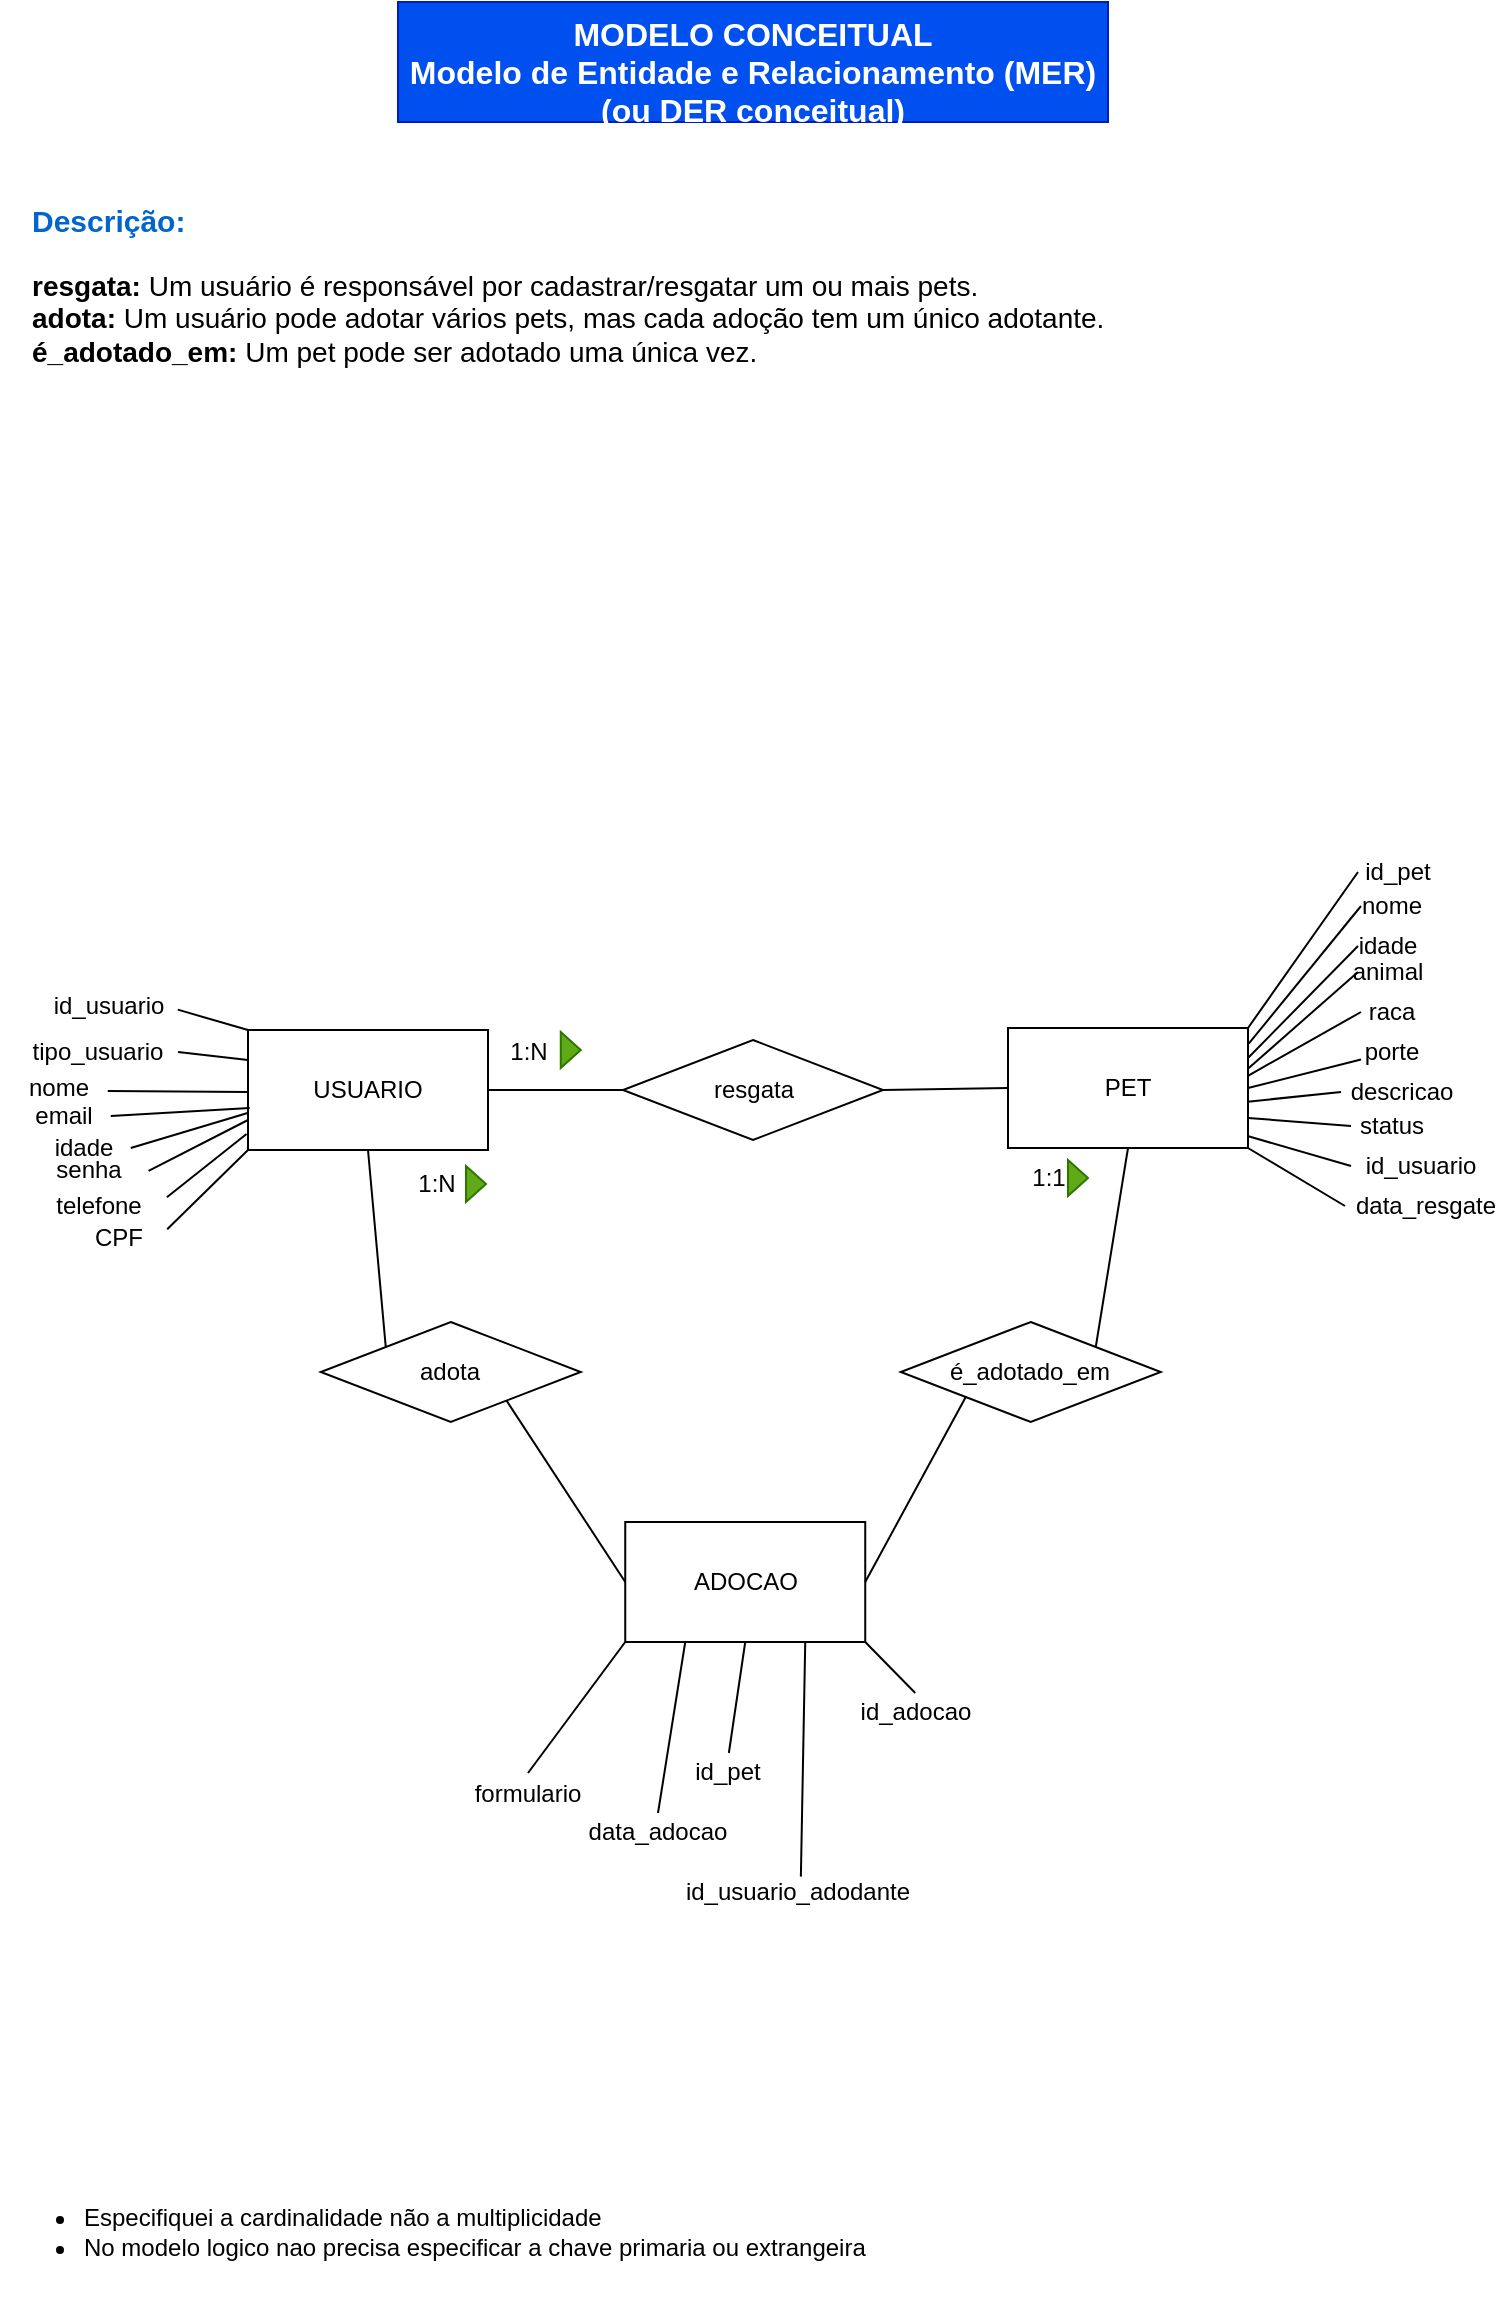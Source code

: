 <mxfile version="27.0.4">
  <diagram name="Página-1" id="emwyUzA-yqGJr40F6UjJ">
    <mxGraphModel grid="1" page="1" gridSize="10" guides="1" tooltips="1" connect="1" arrows="1" fold="1" pageScale="1" pageWidth="827" pageHeight="1169" math="0" shadow="0">
      <root>
        <mxCell id="0" />
        <mxCell id="1" parent="0" />
        <mxCell id="3XJ-CpBbAdkrWe-ieAcc-1" value="" style="endArrow=none;html=1;rounded=0;entryX=0;entryY=1;entryDx=0;entryDy=0;exitX=0.5;exitY=0;exitDx=0;exitDy=0;" edge="1" parent="1" source="3XJ-CpBbAdkrWe-ieAcc-3" target="3XJ-CpBbAdkrWe-ieAcc-25">
          <mxGeometry width="50" height="50" relative="1" as="geometry">
            <mxPoint x="-1385" y="-275" as="sourcePoint" />
            <mxPoint x="-1322.88" y="-270" as="targetPoint" />
          </mxGeometry>
        </mxCell>
        <mxCell id="3XJ-CpBbAdkrWe-ieAcc-2" value="status" style="text;html=1;align=center;verticalAlign=middle;whiteSpace=wrap;rounded=0;" vertex="1" parent="1">
          <mxGeometry x="-978.5" y="-603" width="40" height="30" as="geometry" />
        </mxCell>
        <mxCell id="3XJ-CpBbAdkrWe-ieAcc-3" value="formulario" style="text;html=1;align=center;verticalAlign=middle;whiteSpace=wrap;rounded=0;" vertex="1" parent="1">
          <mxGeometry x="-1430" y="-264.5" width="80" height="20" as="geometry" />
        </mxCell>
        <mxCell id="3XJ-CpBbAdkrWe-ieAcc-4" value="USUARIO" style="rounded=0;whiteSpace=wrap;html=1;" vertex="1" parent="1">
          <mxGeometry x="-1530" y="-636" width="120" height="60" as="geometry" />
        </mxCell>
        <mxCell id="3XJ-CpBbAdkrWe-ieAcc-5" value="data_resgate" style="text;html=1;align=center;verticalAlign=middle;whiteSpace=wrap;rounded=0;" vertex="1" parent="1">
          <mxGeometry x="-981.5" y="-563" width="80" height="30" as="geometry" />
        </mxCell>
        <mxCell id="3XJ-CpBbAdkrWe-ieAcc-6" value="" style="endArrow=none;html=1;rounded=0;entryX=0;entryY=0;entryDx=0;entryDy=0;exitX=0.936;exitY=0.561;exitDx=0;exitDy=0;exitPerimeter=0;" edge="1" parent="1" source="3XJ-CpBbAdkrWe-ieAcc-8" target="3XJ-CpBbAdkrWe-ieAcc-4">
          <mxGeometry width="50" height="50" relative="1" as="geometry">
            <mxPoint x="-1301.88" y="-648.17" as="sourcePoint" />
            <mxPoint x="-1956" y="-270" as="targetPoint" />
          </mxGeometry>
        </mxCell>
        <mxCell id="3XJ-CpBbAdkrWe-ieAcc-7" value="id_pet" style="text;html=1;align=center;verticalAlign=middle;whiteSpace=wrap;rounded=0;" vertex="1" parent="1">
          <mxGeometry x="-975" y="-730" width="40" height="30" as="geometry" />
        </mxCell>
        <mxCell id="3XJ-CpBbAdkrWe-ieAcc-8" value="id_usuario" style="text;html=1;align=center;verticalAlign=middle;resizable=0;points=[];autosize=1;strokeColor=none;fillColor=none;" vertex="1" parent="1">
          <mxGeometry x="-1640" y="-663" width="80" height="30" as="geometry" />
        </mxCell>
        <mxCell id="3XJ-CpBbAdkrWe-ieAcc-9" value="descricao" style="text;html=1;align=center;verticalAlign=middle;whiteSpace=wrap;rounded=0;" vertex="1" parent="1">
          <mxGeometry x="-983.5" y="-620" width="60" height="30" as="geometry" />
        </mxCell>
        <mxCell id="3XJ-CpBbAdkrWe-ieAcc-10" value="nome" style="text;html=1;align=center;verticalAlign=middle;whiteSpace=wrap;rounded=0;" vertex="1" parent="1">
          <mxGeometry x="-973.5" y="-713" width="30" height="30" as="geometry" />
        </mxCell>
        <mxCell id="3XJ-CpBbAdkrWe-ieAcc-11" value="porte" style="text;html=1;align=center;verticalAlign=middle;whiteSpace=wrap;rounded=0;" vertex="1" parent="1">
          <mxGeometry x="-973.5" y="-640" width="30" height="30" as="geometry" />
        </mxCell>
        <mxCell id="3XJ-CpBbAdkrWe-ieAcc-12" value="id_usuario" style="text;html=1;align=center;verticalAlign=middle;whiteSpace=wrap;rounded=0;" vertex="1" parent="1">
          <mxGeometry x="-978.5" y="-583" width="68.5" height="30" as="geometry" />
        </mxCell>
        <mxCell id="3XJ-CpBbAdkrWe-ieAcc-13" value="raca" style="text;html=1;align=center;verticalAlign=middle;whiteSpace=wrap;rounded=0;" vertex="1" parent="1">
          <mxGeometry x="-973.5" y="-660" width="30" height="30" as="geometry" />
        </mxCell>
        <mxCell id="3XJ-CpBbAdkrWe-ieAcc-14" value="idade" style="text;html=1;align=center;verticalAlign=middle;whiteSpace=wrap;rounded=0;" vertex="1" parent="1">
          <mxGeometry x="-975" y="-693" width="30" height="30" as="geometry" />
        </mxCell>
        <mxCell id="3XJ-CpBbAdkrWe-ieAcc-15" value="PET" style="rounded=0;whiteSpace=wrap;html=1;" vertex="1" parent="1">
          <mxGeometry x="-1150" y="-637" width="120" height="60" as="geometry" />
        </mxCell>
        <mxCell id="3XJ-CpBbAdkrWe-ieAcc-16" value="" style="endArrow=none;html=1;rounded=0;exitX=0;exitY=0.5;exitDx=0;exitDy=0;entryX=1;entryY=0;entryDx=0;entryDy=0;" edge="1" parent="1" source="3XJ-CpBbAdkrWe-ieAcc-7" target="3XJ-CpBbAdkrWe-ieAcc-15">
          <mxGeometry width="50" height="50" relative="1" as="geometry">
            <mxPoint x="-1170" y="-787" as="sourcePoint" />
            <mxPoint x="-1063" y="-792" as="targetPoint" />
          </mxGeometry>
        </mxCell>
        <mxCell id="3XJ-CpBbAdkrWe-ieAcc-17" value="" style="endArrow=none;html=1;rounded=0;exitX=0;exitY=0.5;exitDx=0;exitDy=0;entryX=1;entryY=0.75;entryDx=0;entryDy=0;" edge="1" parent="1" source="3XJ-CpBbAdkrWe-ieAcc-2" target="3XJ-CpBbAdkrWe-ieAcc-15">
          <mxGeometry width="50" height="50" relative="1" as="geometry">
            <mxPoint x="-1170" y="-804" as="sourcePoint" />
            <mxPoint x="-1034" y="-734" as="targetPoint" />
          </mxGeometry>
        </mxCell>
        <mxCell id="3XJ-CpBbAdkrWe-ieAcc-18" value="" style="endArrow=none;html=1;rounded=0;exitX=0;exitY=0.5;exitDx=0;exitDy=0;entryX=1;entryY=0.398;entryDx=0;entryDy=0;entryPerimeter=0;" edge="1" parent="1" source="3XJ-CpBbAdkrWe-ieAcc-13" target="3XJ-CpBbAdkrWe-ieAcc-15">
          <mxGeometry width="50" height="50" relative="1" as="geometry">
            <mxPoint x="-1200" y="-834" as="sourcePoint" />
            <mxPoint x="-1060" y="-761" as="targetPoint" />
          </mxGeometry>
        </mxCell>
        <mxCell id="3XJ-CpBbAdkrWe-ieAcc-19" value="" style="endArrow=none;html=1;rounded=0;exitX=0;exitY=0.5;exitDx=0;exitDy=0;entryX=0.998;entryY=0.9;entryDx=0;entryDy=0;entryPerimeter=0;" edge="1" parent="1" source="3XJ-CpBbAdkrWe-ieAcc-12" target="3XJ-CpBbAdkrWe-ieAcc-15">
          <mxGeometry width="50" height="50" relative="1" as="geometry">
            <mxPoint x="-1160" y="-794" as="sourcePoint" />
            <mxPoint x="-1054" y="-739" as="targetPoint" />
          </mxGeometry>
        </mxCell>
        <mxCell id="3XJ-CpBbAdkrWe-ieAcc-20" value="" style="endArrow=none;html=1;rounded=0;entryX=1;entryY=0.5;entryDx=0;entryDy=0;" edge="1" parent="1" source="3XJ-CpBbAdkrWe-ieAcc-11" target="3XJ-CpBbAdkrWe-ieAcc-15">
          <mxGeometry width="50" height="50" relative="1" as="geometry">
            <mxPoint x="-1190" y="-824" as="sourcePoint" />
            <mxPoint x="-1054" y="-754" as="targetPoint" />
          </mxGeometry>
        </mxCell>
        <mxCell id="3XJ-CpBbAdkrWe-ieAcc-21" value="" style="endArrow=none;html=1;rounded=0;exitX=0;exitY=0.5;exitDx=0;exitDy=0;entryX=1;entryY=1;entryDx=0;entryDy=0;" edge="1" parent="1" source="3XJ-CpBbAdkrWe-ieAcc-5" target="3XJ-CpBbAdkrWe-ieAcc-15">
          <mxGeometry width="50" height="50" relative="1" as="geometry">
            <mxPoint x="-1200" y="-697" as="sourcePoint" />
            <mxPoint x="-1054" y="-734" as="targetPoint" />
          </mxGeometry>
        </mxCell>
        <mxCell id="3XJ-CpBbAdkrWe-ieAcc-22" value="" style="endArrow=none;html=1;rounded=0;entryX=0.999;entryY=0.614;entryDx=0;entryDy=0;entryPerimeter=0;exitX=0;exitY=0.5;exitDx=0;exitDy=0;" edge="1" parent="1" source="3XJ-CpBbAdkrWe-ieAcc-9" target="3XJ-CpBbAdkrWe-ieAcc-15">
          <mxGeometry width="50" height="50" relative="1" as="geometry">
            <mxPoint x="-910" y="-600" as="sourcePoint" />
            <mxPoint x="-1044" y="-744" as="targetPoint" />
          </mxGeometry>
        </mxCell>
        <mxCell id="3XJ-CpBbAdkrWe-ieAcc-23" value="" style="endArrow=none;html=1;rounded=0;exitX=0;exitY=0.5;exitDx=0;exitDy=0;entryX=1.003;entryY=0.131;entryDx=0;entryDy=0;entryPerimeter=0;" edge="1" parent="1" source="3XJ-CpBbAdkrWe-ieAcc-10" target="3XJ-CpBbAdkrWe-ieAcc-15">
          <mxGeometry width="50" height="50" relative="1" as="geometry">
            <mxPoint x="-1210" y="-877" as="sourcePoint" />
            <mxPoint x="-1063" y="-772" as="targetPoint" />
          </mxGeometry>
        </mxCell>
        <mxCell id="3XJ-CpBbAdkrWe-ieAcc-24" value="" style="endArrow=none;html=1;rounded=0;exitX=0;exitY=0.5;exitDx=0;exitDy=0;entryX=1;entryY=0.25;entryDx=0;entryDy=0;" edge="1" parent="1" source="3XJ-CpBbAdkrWe-ieAcc-14" target="3XJ-CpBbAdkrWe-ieAcc-15">
          <mxGeometry width="50" height="50" relative="1" as="geometry">
            <mxPoint x="-1200" y="-857" as="sourcePoint" />
            <mxPoint x="-1070" y="-772" as="targetPoint" />
          </mxGeometry>
        </mxCell>
        <mxCell id="3XJ-CpBbAdkrWe-ieAcc-25" value="ADOCAO" style="rounded=0;whiteSpace=wrap;html=1;" vertex="1" parent="1">
          <mxGeometry x="-1341.38" y="-390" width="120" height="60" as="geometry" />
        </mxCell>
        <mxCell id="3XJ-CpBbAdkrWe-ieAcc-26" value="id_adocao" style="text;html=1;align=center;verticalAlign=middle;whiteSpace=wrap;rounded=0;" vertex="1" parent="1">
          <mxGeometry x="-1226.38" y="-304.5" width="60" height="19.5" as="geometry" />
        </mxCell>
        <mxCell id="3XJ-CpBbAdkrWe-ieAcc-27" value="data_adocao" style="text;html=1;align=center;verticalAlign=middle;whiteSpace=wrap;rounded=0;" vertex="1" parent="1">
          <mxGeometry x="-1365" y="-244.5" width="80" height="19.5" as="geometry" />
        </mxCell>
        <mxCell id="3XJ-CpBbAdkrWe-ieAcc-28" value="id_pet" style="text;html=1;align=center;verticalAlign=middle;whiteSpace=wrap;rounded=0;" vertex="1" parent="1">
          <mxGeometry x="-1309.57" y="-274.5" width="40" height="19.5" as="geometry" />
        </mxCell>
        <mxCell id="3XJ-CpBbAdkrWe-ieAcc-29" value="" style="endArrow=none;html=1;rounded=0;exitX=0.5;exitY=0;exitDx=0;exitDy=0;entryX=1;entryY=1;entryDx=0;entryDy=0;" edge="1" parent="1" source="3XJ-CpBbAdkrWe-ieAcc-26" target="3XJ-CpBbAdkrWe-ieAcc-25">
          <mxGeometry width="50" height="50" relative="1" as="geometry">
            <mxPoint x="-1469.88" y="-330" as="sourcePoint" />
            <mxPoint x="-1362.88" y="-335" as="targetPoint" />
          </mxGeometry>
        </mxCell>
        <mxCell id="3XJ-CpBbAdkrWe-ieAcc-30" value="" style="endArrow=none;html=1;rounded=0;exitX=0.5;exitY=0;exitDx=0;exitDy=0;entryX=0.25;entryY=1;entryDx=0;entryDy=0;" edge="1" parent="1" source="3XJ-CpBbAdkrWe-ieAcc-27" target="3XJ-CpBbAdkrWe-ieAcc-25">
          <mxGeometry width="50" height="50" relative="1" as="geometry">
            <mxPoint x="-1499.88" y="-377" as="sourcePoint" />
            <mxPoint x="-1363.88" y="-307" as="targetPoint" />
          </mxGeometry>
        </mxCell>
        <mxCell id="3XJ-CpBbAdkrWe-ieAcc-31" value="" style="endArrow=none;html=1;rounded=0;exitX=0.512;exitY=0.093;exitDx=0;exitDy=0;entryX=0.75;entryY=1;entryDx=0;entryDy=0;exitPerimeter=0;" edge="1" parent="1" source="3XJ-CpBbAdkrWe-ieAcc-48" target="3XJ-CpBbAdkrWe-ieAcc-25">
          <mxGeometry width="50" height="50" relative="1" as="geometry">
            <mxPoint x="-1509.88" y="-420" as="sourcePoint" />
            <mxPoint x="-1332.88" y="-315" as="targetPoint" />
          </mxGeometry>
        </mxCell>
        <mxCell id="3XJ-CpBbAdkrWe-ieAcc-32" value="" style="endArrow=none;html=1;rounded=0;exitX=0.997;exitY=0.552;exitDx=0;exitDy=0;exitPerimeter=0;" edge="1" parent="1" source="3XJ-CpBbAdkrWe-ieAcc-33">
          <mxGeometry width="50" height="50" relative="1" as="geometry">
            <mxPoint x="-1295" y="-470" as="sourcePoint" />
            <mxPoint x="-1530" y="-605" as="targetPoint" />
          </mxGeometry>
        </mxCell>
        <mxCell id="3XJ-CpBbAdkrWe-ieAcc-33" value="nome" style="text;html=1;align=center;verticalAlign=middle;resizable=0;points=[];autosize=1;strokeColor=none;fillColor=none;" vertex="1" parent="1">
          <mxGeometry x="-1650" y="-622" width="50" height="30" as="geometry" />
        </mxCell>
        <mxCell id="3XJ-CpBbAdkrWe-ieAcc-34" value="" style="endArrow=none;html=1;rounded=0;entryX=0;entryY=0.75;entryDx=0;entryDy=0;exitX=1.005;exitY=0.514;exitDx=0;exitDy=0;exitPerimeter=0;" edge="1" parent="1" source="3XJ-CpBbAdkrWe-ieAcc-35" target="3XJ-CpBbAdkrWe-ieAcc-4">
          <mxGeometry width="50" height="50" relative="1" as="geometry">
            <mxPoint x="-1273.56" y="-448" as="sourcePoint" />
            <mxPoint x="-1420" y="-436.24" as="targetPoint" />
          </mxGeometry>
        </mxCell>
        <mxCell id="3XJ-CpBbAdkrWe-ieAcc-35" value="senha" style="text;html=1;align=center;verticalAlign=middle;resizable=0;points=[];autosize=1;strokeColor=none;fillColor=none;" vertex="1" parent="1">
          <mxGeometry x="-1640" y="-581" width="60" height="30" as="geometry" />
        </mxCell>
        <mxCell id="3XJ-CpBbAdkrWe-ieAcc-36" value="" style="endArrow=none;html=1;rounded=0;entryX=-0.006;entryY=0.867;entryDx=0;entryDy=0;exitX=0.992;exitY=0.355;exitDx=0;exitDy=0;exitPerimeter=0;entryPerimeter=0;" edge="1" parent="1" source="3XJ-CpBbAdkrWe-ieAcc-37" target="3XJ-CpBbAdkrWe-ieAcc-4">
          <mxGeometry width="50" height="50" relative="1" as="geometry">
            <mxPoint x="-1295" y="-400" as="sourcePoint" />
            <mxPoint x="-1421" y="-426" as="targetPoint" />
          </mxGeometry>
        </mxCell>
        <mxCell id="3XJ-CpBbAdkrWe-ieAcc-37" value="telefone" style="text;html=1;align=center;verticalAlign=middle;resizable=0;points=[];autosize=1;strokeColor=none;fillColor=none;" vertex="1" parent="1">
          <mxGeometry x="-1640" y="-563" width="70" height="30" as="geometry" />
        </mxCell>
        <mxCell id="3XJ-CpBbAdkrWe-ieAcc-38" value="resgata" style="rhombus;whiteSpace=wrap;html=1;" vertex="1" parent="1">
          <mxGeometry x="-1342.5" y="-631" width="130" height="50" as="geometry" />
        </mxCell>
        <mxCell id="3XJ-CpBbAdkrWe-ieAcc-39" value="adota" style="rhombus;whiteSpace=wrap;html=1;" vertex="1" parent="1">
          <mxGeometry x="-1493.62" y="-490" width="130" height="50" as="geometry" />
        </mxCell>
        <mxCell id="3XJ-CpBbAdkrWe-ieAcc-40" value="" style="endArrow=none;html=1;rounded=0;entryX=1;entryY=0.5;entryDx=0;entryDy=0;exitX=0;exitY=0.5;exitDx=0;exitDy=0;" edge="1" parent="1" source="3XJ-CpBbAdkrWe-ieAcc-38" target="3XJ-CpBbAdkrWe-ieAcc-4">
          <mxGeometry width="50" height="50" relative="1" as="geometry">
            <mxPoint x="-1025" y="-368" as="sourcePoint" />
            <mxPoint x="-975" y="-418" as="targetPoint" />
          </mxGeometry>
        </mxCell>
        <mxCell id="3XJ-CpBbAdkrWe-ieAcc-41" value="" style="endArrow=none;html=1;rounded=0;entryX=1;entryY=0.5;entryDx=0;entryDy=0;exitX=0;exitY=0.5;exitDx=0;exitDy=0;" edge="1" parent="1" source="3XJ-CpBbAdkrWe-ieAcc-15" target="3XJ-CpBbAdkrWe-ieAcc-38">
          <mxGeometry width="50" height="50" relative="1" as="geometry">
            <mxPoint x="-1217.5" y="-583" as="sourcePoint" />
            <mxPoint x="-1136.5" y="-583" as="targetPoint" />
          </mxGeometry>
        </mxCell>
        <mxCell id="3XJ-CpBbAdkrWe-ieAcc-42" value="MODELO CONCEITUAL&#xa;Modelo de Entidade e Relacionamento (MER) (ou DER conceitual)" style="text;whiteSpace=wrap;fontStyle=1;labelBackgroundColor=light-dark(default, #fd0d0d);fillColor=#0050ef;fontColor=#ffffff;strokeColor=#001DBC;gradientColor=none;align=center;fontSize=16;" vertex="1" parent="1">
          <mxGeometry x="-1455" y="-1150" width="355" height="60" as="geometry" />
        </mxCell>
        <mxCell id="3XJ-CpBbAdkrWe-ieAcc-43" value="" style="endArrow=none;html=1;rounded=0;entryX=0.5;entryY=1;entryDx=0;entryDy=0;exitX=0;exitY=0;exitDx=0;exitDy=0;" edge="1" parent="1" source="3XJ-CpBbAdkrWe-ieAcc-39" target="3XJ-CpBbAdkrWe-ieAcc-4">
          <mxGeometry width="50" height="50" relative="1" as="geometry">
            <mxPoint x="-996" y="-538" as="sourcePoint" />
            <mxPoint x="-915" y="-538" as="targetPoint" />
          </mxGeometry>
        </mxCell>
        <mxCell id="3XJ-CpBbAdkrWe-ieAcc-44" value="" style="endArrow=none;html=1;rounded=0;exitX=0;exitY=0.5;exitDx=0;exitDy=0;entryX=0.715;entryY=0.788;entryDx=0;entryDy=0;entryPerimeter=0;" edge="1" parent="1" source="3XJ-CpBbAdkrWe-ieAcc-25" target="3XJ-CpBbAdkrWe-ieAcc-39">
          <mxGeometry width="50" height="50" relative="1" as="geometry">
            <mxPoint x="-997" y="-430" as="sourcePoint" />
            <mxPoint x="-1375" y="-427" as="targetPoint" />
          </mxGeometry>
        </mxCell>
        <mxCell id="3XJ-CpBbAdkrWe-ieAcc-45" value="&lt;div style=&quot;&quot;&gt;&lt;strong data-end=&quot;274&quot; data-start=&quot;260&quot; style=&quot;background-color: transparent;&quot;&gt;&lt;font&gt;&lt;font&gt;&lt;font style=&quot;color: light-dark(rgb(0, 102, 204), rgb(51, 153, 255)); font-size: 15px;&quot;&gt;Descrição:&lt;br&gt;&lt;/font&gt;&lt;/font&gt;&lt;/font&gt;&lt;br&gt;&lt;/strong&gt;&lt;/div&gt;&lt;font style=&quot;font-size: 14px;&quot;&gt;&lt;b style=&quot;&quot;&gt;resgata:&lt;/b&gt; Um usuário é responsável por cadastrar/resgatar um ou mais pets.&lt;/font&gt;&lt;div&gt;&lt;font style=&quot;font-size: 14px;&quot;&gt;&lt;b&gt;adota:&amp;nbsp;&lt;/b&gt;Um usuário pode adotar vários pets, mas cada adoção tem um único adotante.&lt;br&gt;&lt;/font&gt;&lt;div&gt;&lt;font style=&quot;font-size: 14px;&quot;&gt;&lt;b style=&quot;&quot;&gt;é_adotado_em:&lt;/b&gt;&amp;nbsp;Um pet pode ser adotado uma única vez.&lt;/font&gt;&lt;/div&gt;&lt;/div&gt;" style="text;html=1;align=left;verticalAlign=middle;resizable=0;points=[];autosize=1;strokeColor=none;fillColor=none;" vertex="1" parent="1">
          <mxGeometry x="-1640" y="-1058.18" width="560" height="100" as="geometry" />
        </mxCell>
        <mxCell id="3XJ-CpBbAdkrWe-ieAcc-46" value="é_adotado_em" style="rhombus;whiteSpace=wrap;html=1;" vertex="1" parent="1">
          <mxGeometry x="-1203.62" y="-490" width="130" height="50" as="geometry" />
        </mxCell>
        <mxCell id="3XJ-CpBbAdkrWe-ieAcc-47" value="" style="endArrow=none;html=1;rounded=0;exitX=0.5;exitY=0;exitDx=0;exitDy=0;entryX=0.5;entryY=1;entryDx=0;entryDy=0;" edge="1" parent="1" source="3XJ-CpBbAdkrWe-ieAcc-28" target="3XJ-CpBbAdkrWe-ieAcc-25">
          <mxGeometry width="50" height="50" relative="1" as="geometry">
            <mxPoint x="-1321.38" y="-190" as="sourcePoint" />
            <mxPoint x="-1281.38" y="-305" as="targetPoint" />
          </mxGeometry>
        </mxCell>
        <mxCell id="3XJ-CpBbAdkrWe-ieAcc-48" value="id_usuario_adodante" style="text;html=1;align=center;verticalAlign=middle;whiteSpace=wrap;rounded=0;" vertex="1" parent="1">
          <mxGeometry x="-1315" y="-214.5" width="120" height="19.5" as="geometry" />
        </mxCell>
        <mxCell id="3XJ-CpBbAdkrWe-ieAcc-49" value="" style="endArrow=none;html=1;rounded=0;exitX=0;exitY=1;exitDx=0;exitDy=0;entryX=1;entryY=0.5;entryDx=0;entryDy=0;" edge="1" parent="1" source="3XJ-CpBbAdkrWe-ieAcc-46" target="3XJ-CpBbAdkrWe-ieAcc-25">
          <mxGeometry width="50" height="50" relative="1" as="geometry">
            <mxPoint x="-1248" y="-359" as="sourcePoint" />
            <mxPoint x="-1315" y="-448" as="targetPoint" />
          </mxGeometry>
        </mxCell>
        <mxCell id="3XJ-CpBbAdkrWe-ieAcc-50" value="" style="endArrow=none;html=1;rounded=0;exitX=1;exitY=0;exitDx=0;exitDy=0;entryX=0.5;entryY=1;entryDx=0;entryDy=0;" edge="1" parent="1" source="3XJ-CpBbAdkrWe-ieAcc-46" target="3XJ-CpBbAdkrWe-ieAcc-15">
          <mxGeometry width="50" height="50" relative="1" as="geometry">
            <mxPoint x="-1320" y="-362" as="sourcePoint" />
            <mxPoint x="-1387" y="-451" as="targetPoint" />
          </mxGeometry>
        </mxCell>
        <mxCell id="3XJ-CpBbAdkrWe-ieAcc-51" value="" style="group" connectable="0" vertex="1" parent="1">
          <mxGeometry x="-1410" y="-640" width="46.38" height="30" as="geometry" />
        </mxCell>
        <mxCell id="3XJ-CpBbAdkrWe-ieAcc-52" value="1:N" style="text;html=1;align=center;verticalAlign=middle;resizable=0;points=[];autosize=1;strokeColor=none;fillColor=none;" vertex="1" parent="3XJ-CpBbAdkrWe-ieAcc-51">
          <mxGeometry width="40" height="30" as="geometry" />
        </mxCell>
        <mxCell id="3XJ-CpBbAdkrWe-ieAcc-53" value="" style="triangle;whiteSpace=wrap;html=1;fillColor=#60a917;fontColor=#ffffff;strokeColor=#2D7600;" vertex="1" parent="3XJ-CpBbAdkrWe-ieAcc-51">
          <mxGeometry x="36.38" y="5" width="10" height="18" as="geometry" />
        </mxCell>
        <mxCell id="3XJ-CpBbAdkrWe-ieAcc-54" value="" style="group" connectable="0" vertex="1" parent="1">
          <mxGeometry x="-1456" y="-574" width="45" height="30" as="geometry" />
        </mxCell>
        <mxCell id="3XJ-CpBbAdkrWe-ieAcc-55" value="1:N" style="text;html=1;align=center;verticalAlign=middle;resizable=0;points=[];autosize=1;strokeColor=none;fillColor=none;" vertex="1" parent="3XJ-CpBbAdkrWe-ieAcc-54">
          <mxGeometry width="40" height="30" as="geometry" />
        </mxCell>
        <mxCell id="3XJ-CpBbAdkrWe-ieAcc-56" value="" style="triangle;whiteSpace=wrap;html=1;fillColor=#60a917;fontColor=#ffffff;strokeColor=#2D7600;" vertex="1" parent="3XJ-CpBbAdkrWe-ieAcc-54">
          <mxGeometry x="35" y="6" width="10" height="18" as="geometry" />
        </mxCell>
        <mxCell id="3XJ-CpBbAdkrWe-ieAcc-57" value="" style="group" connectable="0" vertex="1" parent="1">
          <mxGeometry x="-1150" y="-577" width="40" height="30" as="geometry" />
        </mxCell>
        <mxCell id="3XJ-CpBbAdkrWe-ieAcc-58" value="1:1" style="text;html=1;align=center;verticalAlign=middle;resizable=0;points=[];autosize=1;strokeColor=none;fillColor=none;" vertex="1" parent="3XJ-CpBbAdkrWe-ieAcc-57">
          <mxGeometry width="40" height="30" as="geometry" />
        </mxCell>
        <mxCell id="3XJ-CpBbAdkrWe-ieAcc-59" value="" style="triangle;whiteSpace=wrap;html=1;fillColor=#60a917;fontColor=#ffffff;strokeColor=#2D7600;" vertex="1" parent="3XJ-CpBbAdkrWe-ieAcc-57">
          <mxGeometry x="30" y="6" width="10" height="18" as="geometry" />
        </mxCell>
        <mxCell id="3XJ-CpBbAdkrWe-ieAcc-60" value="&lt;ul&gt;&lt;li&gt;Especifiquei a cardinalidade não a multiplicidade&lt;/li&gt;&lt;li style=&quot;&quot;&gt;No modelo logico nao precisa especificar a chave primaria ou extrangeira&lt;/li&gt;&lt;/ul&gt;" style="text;html=1;align=left;verticalAlign=middle;resizable=0;points=[];autosize=1;strokeColor=none;fillColor=none;" vertex="1" parent="1">
          <mxGeometry x="-1653.62" y="-70" width="450" height="70" as="geometry" />
        </mxCell>
        <mxCell id="3XJ-CpBbAdkrWe-ieAcc-61" value="" style="endArrow=none;html=1;rounded=0;exitX=1;exitY=0.5;exitDx=0;exitDy=0;entryX=0;entryY=0.25;entryDx=0;entryDy=0;" edge="1" parent="1" source="3XJ-CpBbAdkrWe-ieAcc-62" target="3XJ-CpBbAdkrWe-ieAcc-4">
          <mxGeometry width="50" height="50" relative="1" as="geometry">
            <mxPoint x="-1584.72" y="-629.35" as="sourcePoint" />
            <mxPoint x="-1530" y="-547" as="targetPoint" />
          </mxGeometry>
        </mxCell>
        <mxCell id="3XJ-CpBbAdkrWe-ieAcc-62" value="tipo_usuario" style="text;html=1;align=center;verticalAlign=middle;whiteSpace=wrap;rounded=0;" vertex="1" parent="1">
          <mxGeometry x="-1645" y="-635" width="80" height="20" as="geometry" />
        </mxCell>
        <mxCell id="3XJ-CpBbAdkrWe-ieAcc-63" value="" style="endArrow=none;html=1;rounded=0;entryX=0.007;entryY=0.65;entryDx=0;entryDy=0;exitX=1;exitY=0.5;exitDx=0;exitDy=0;entryPerimeter=0;" edge="1" parent="1" source="3XJ-CpBbAdkrWe-ieAcc-64" target="3XJ-CpBbAdkrWe-ieAcc-4">
          <mxGeometry width="50" height="50" relative="1" as="geometry">
            <mxPoint x="-1560.56" y="-506.35" as="sourcePoint" />
            <mxPoint x="-1525" y="-520" as="targetPoint" />
          </mxGeometry>
        </mxCell>
        <mxCell id="3XJ-CpBbAdkrWe-ieAcc-64" value="email" style="text;html=1;align=center;verticalAlign=middle;whiteSpace=wrap;rounded=0;" vertex="1" parent="1">
          <mxGeometry x="-1645" y="-603" width="46.38" height="20" as="geometry" />
        </mxCell>
        <mxCell id="3XJ-CpBbAdkrWe-ieAcc-65" value="" style="endArrow=none;html=1;rounded=0;exitX=1;exitY=0.5;exitDx=0;exitDy=0;entryX=0.002;entryY=0.69;entryDx=0;entryDy=0;entryPerimeter=0;" edge="1" parent="1" source="3XJ-CpBbAdkrWe-ieAcc-66" target="3XJ-CpBbAdkrWe-ieAcc-4">
          <mxGeometry width="50" height="50" relative="1" as="geometry">
            <mxPoint x="-1550.56" y="-496.35" as="sourcePoint" />
            <mxPoint x="-1530" y="-600" as="targetPoint" />
          </mxGeometry>
        </mxCell>
        <mxCell id="3XJ-CpBbAdkrWe-ieAcc-66" value="idade" style="text;html=1;align=center;verticalAlign=middle;whiteSpace=wrap;rounded=0;" vertex="1" parent="1">
          <mxGeometry x="-1635" y="-587" width="46.38" height="20" as="geometry" />
        </mxCell>
        <mxCell id="3XJ-CpBbAdkrWe-ieAcc-67" value="animal" style="text;html=1;align=center;verticalAlign=middle;whiteSpace=wrap;rounded=0;" vertex="1" parent="1">
          <mxGeometry x="-975" y="-680" width="30" height="30" as="geometry" />
        </mxCell>
        <mxCell id="3XJ-CpBbAdkrWe-ieAcc-68" value="" style="endArrow=none;html=1;rounded=0;exitX=0;exitY=0.5;exitDx=0;exitDy=0;entryX=1.001;entryY=0.337;entryDx=0;entryDy=0;entryPerimeter=0;" edge="1" parent="1" source="3XJ-CpBbAdkrWe-ieAcc-67" target="3XJ-CpBbAdkrWe-ieAcc-15">
          <mxGeometry width="50" height="50" relative="1" as="geometry">
            <mxPoint x="-1190" y="-847" as="sourcePoint" />
            <mxPoint x="-1020" y="-612" as="targetPoint" />
          </mxGeometry>
        </mxCell>
        <mxCell id="3XJ-CpBbAdkrWe-ieAcc-69" value="" style="endArrow=none;html=1;rounded=0;entryX=0;entryY=1;entryDx=0;entryDy=0;exitX=0.992;exitY=0.355;exitDx=0;exitDy=0;exitPerimeter=0;" edge="1" parent="1" source="3XJ-CpBbAdkrWe-ieAcc-70" target="3XJ-CpBbAdkrWe-ieAcc-4">
          <mxGeometry width="50" height="50" relative="1" as="geometry">
            <mxPoint x="-1285" y="-390" as="sourcePoint" />
            <mxPoint x="-1520" y="-566" as="targetPoint" />
          </mxGeometry>
        </mxCell>
        <mxCell id="3XJ-CpBbAdkrWe-ieAcc-70" value="CPF" style="text;html=1;align=center;verticalAlign=middle;resizable=0;points=[];autosize=1;strokeColor=none;fillColor=none;" vertex="1" parent="1">
          <mxGeometry x="-1620" y="-547" width="50" height="30" as="geometry" />
        </mxCell>
      </root>
    </mxGraphModel>
  </diagram>
</mxfile>
